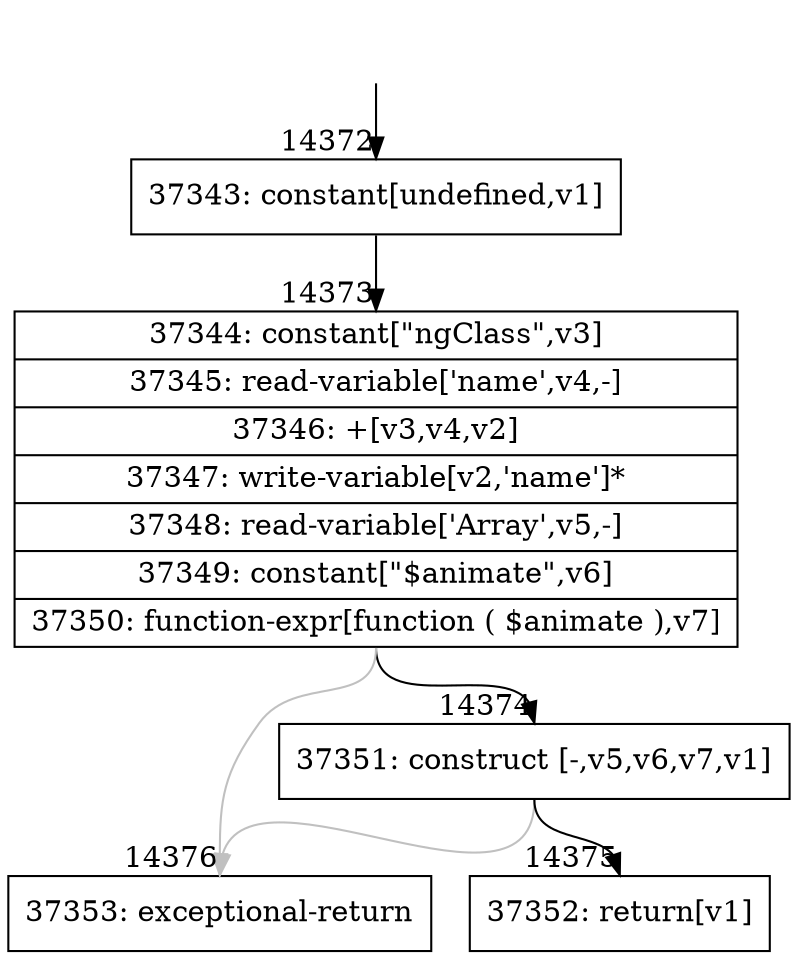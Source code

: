 digraph {
rankdir="TD"
BB_entry1122[shape=none,label=""];
BB_entry1122 -> BB14372 [tailport=s, headport=n, headlabel="    14372"]
BB14372 [shape=record label="{37343: constant[undefined,v1]}" ] 
BB14372 -> BB14373 [tailport=s, headport=n, headlabel="      14373"]
BB14373 [shape=record label="{37344: constant[\"ngClass\",v3]|37345: read-variable['name',v4,-]|37346: +[v3,v4,v2]|37347: write-variable[v2,'name']*|37348: read-variable['Array',v5,-]|37349: constant[\"$animate\",v6]|37350: function-expr[function ( $animate ),v7]}" ] 
BB14373 -> BB14374 [tailport=s, headport=n, headlabel="      14374"]
BB14373 -> BB14376 [tailport=s, headport=n, color=gray, headlabel="      14376"]
BB14374 [shape=record label="{37351: construct [-,v5,v6,v7,v1]}" ] 
BB14374 -> BB14375 [tailport=s, headport=n, headlabel="      14375"]
BB14374 -> BB14376 [tailport=s, headport=n, color=gray]
BB14375 [shape=record label="{37352: return[v1]}" ] 
BB14376 [shape=record label="{37353: exceptional-return}" ] 
//#$~ 22491
}
